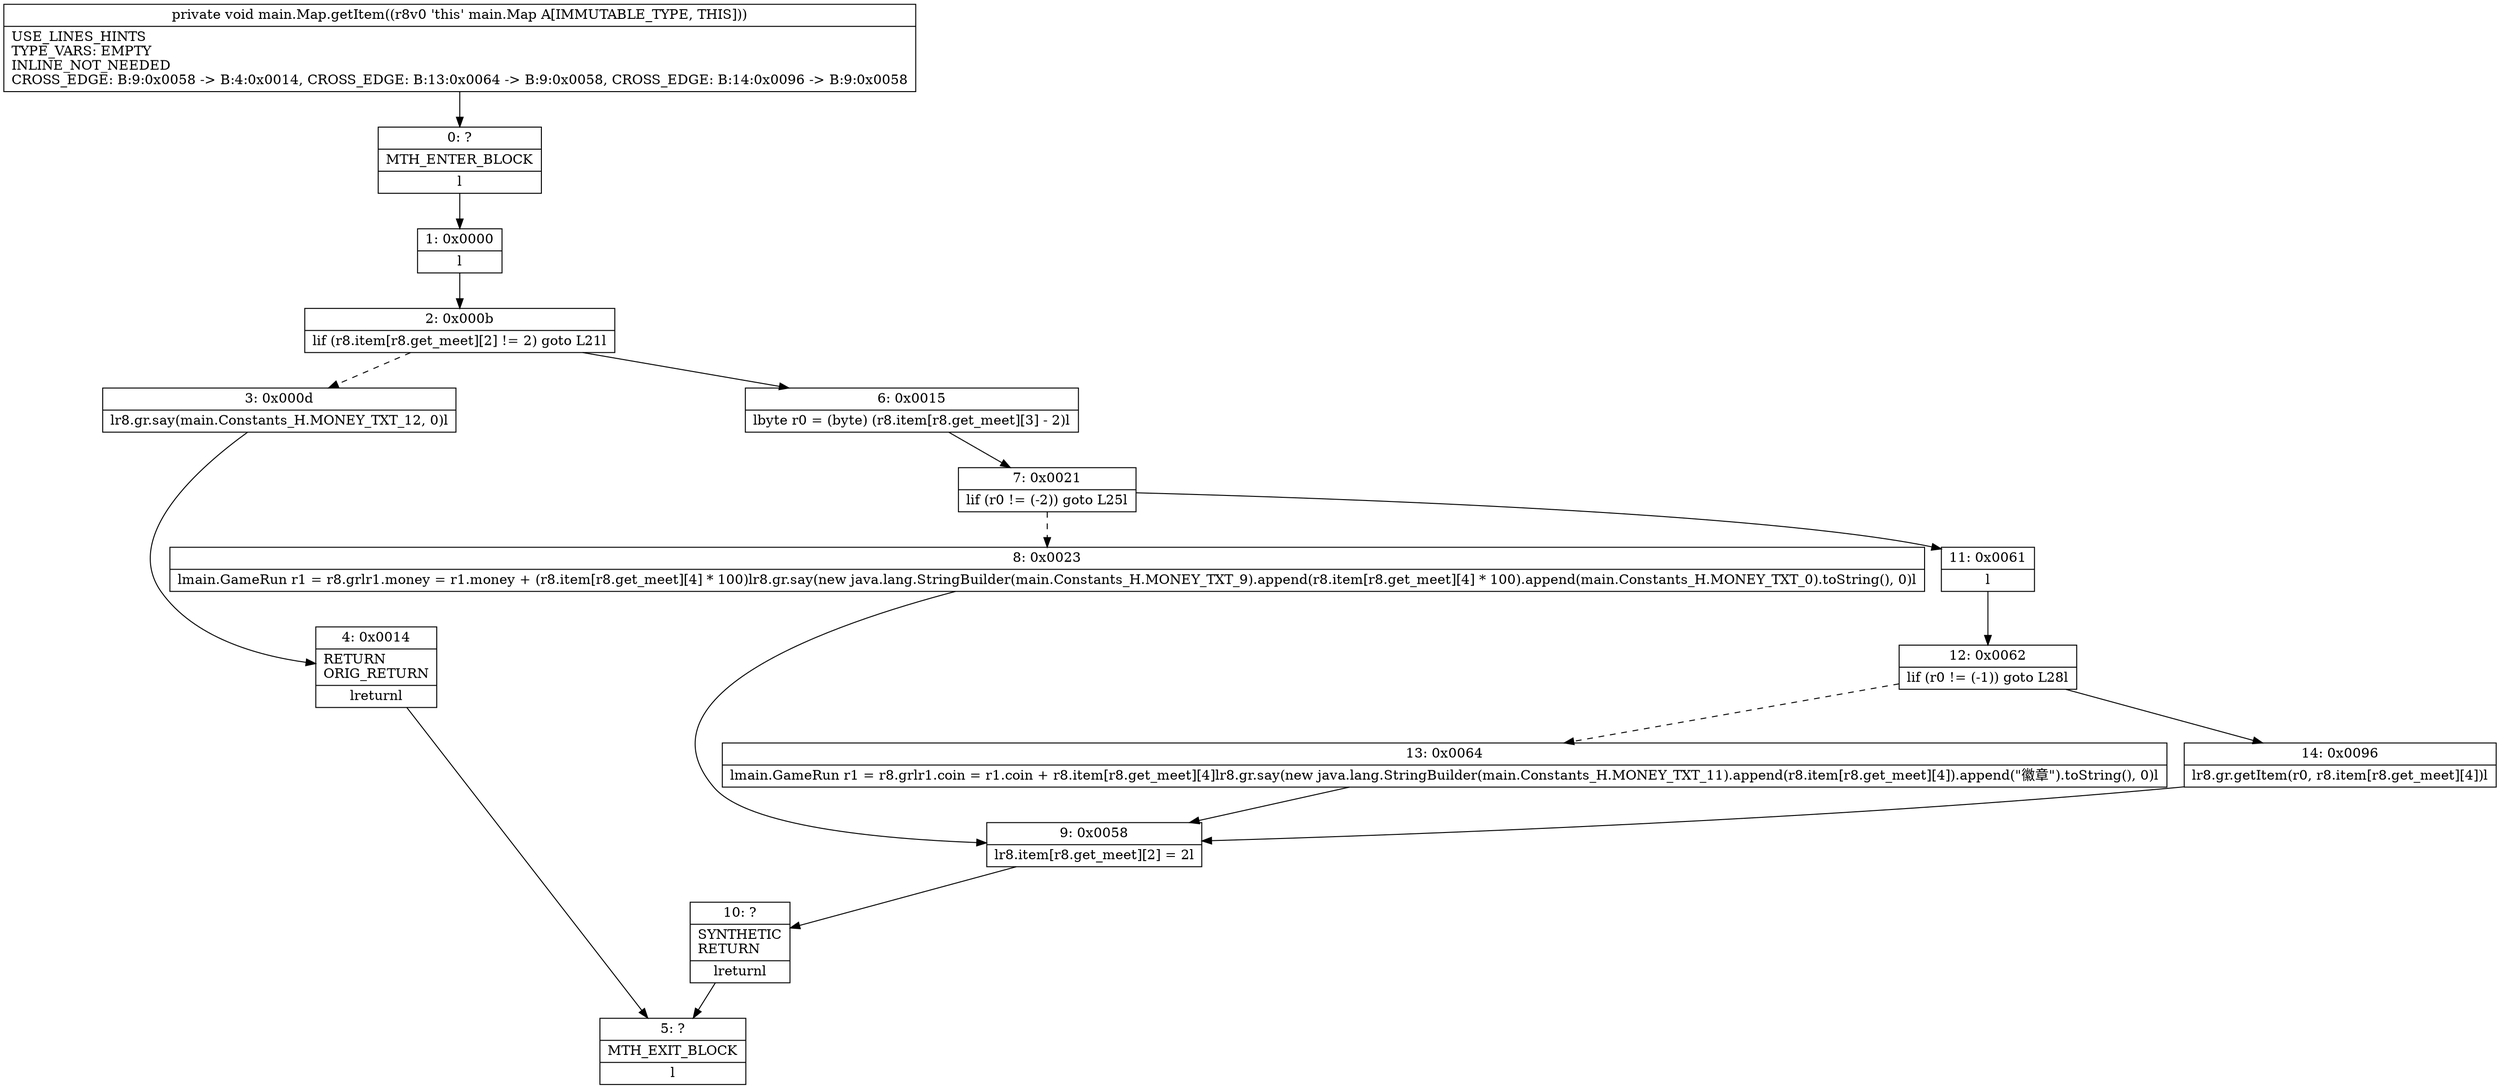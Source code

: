 digraph "CFG formain.Map.getItem()V" {
Node_0 [shape=record,label="{0\:\ ?|MTH_ENTER_BLOCK\l|l}"];
Node_1 [shape=record,label="{1\:\ 0x0000|l}"];
Node_2 [shape=record,label="{2\:\ 0x000b|lif (r8.item[r8.get_meet][2] != 2) goto L21l}"];
Node_3 [shape=record,label="{3\:\ 0x000d|lr8.gr.say(main.Constants_H.MONEY_TXT_12, 0)l}"];
Node_4 [shape=record,label="{4\:\ 0x0014|RETURN\lORIG_RETURN\l|lreturnl}"];
Node_5 [shape=record,label="{5\:\ ?|MTH_EXIT_BLOCK\l|l}"];
Node_6 [shape=record,label="{6\:\ 0x0015|lbyte r0 = (byte) (r8.item[r8.get_meet][3] \- 2)l}"];
Node_7 [shape=record,label="{7\:\ 0x0021|lif (r0 != (\-2)) goto L25l}"];
Node_8 [shape=record,label="{8\:\ 0x0023|lmain.GameRun r1 = r8.grlr1.money = r1.money + (r8.item[r8.get_meet][4] * 100)lr8.gr.say(new java.lang.StringBuilder(main.Constants_H.MONEY_TXT_9).append(r8.item[r8.get_meet][4] * 100).append(main.Constants_H.MONEY_TXT_0).toString(), 0)l}"];
Node_9 [shape=record,label="{9\:\ 0x0058|lr8.item[r8.get_meet][2] = 2l}"];
Node_10 [shape=record,label="{10\:\ ?|SYNTHETIC\lRETURN\l|lreturnl}"];
Node_11 [shape=record,label="{11\:\ 0x0061|l}"];
Node_12 [shape=record,label="{12\:\ 0x0062|lif (r0 != (\-1)) goto L28l}"];
Node_13 [shape=record,label="{13\:\ 0x0064|lmain.GameRun r1 = r8.grlr1.coin = r1.coin + r8.item[r8.get_meet][4]lr8.gr.say(new java.lang.StringBuilder(main.Constants_H.MONEY_TXT_11).append(r8.item[r8.get_meet][4]).append(\"徽章\").toString(), 0)l}"];
Node_14 [shape=record,label="{14\:\ 0x0096|lr8.gr.getItem(r0, r8.item[r8.get_meet][4])l}"];
MethodNode[shape=record,label="{private void main.Map.getItem((r8v0 'this' main.Map A[IMMUTABLE_TYPE, THIS]))  | USE_LINES_HINTS\lTYPE_VARS: EMPTY\lINLINE_NOT_NEEDED\lCROSS_EDGE: B:9:0x0058 \-\> B:4:0x0014, CROSS_EDGE: B:13:0x0064 \-\> B:9:0x0058, CROSS_EDGE: B:14:0x0096 \-\> B:9:0x0058\l}"];
MethodNode -> Node_0;
Node_0 -> Node_1;
Node_1 -> Node_2;
Node_2 -> Node_3[style=dashed];
Node_2 -> Node_6;
Node_3 -> Node_4;
Node_4 -> Node_5;
Node_6 -> Node_7;
Node_7 -> Node_8[style=dashed];
Node_7 -> Node_11;
Node_8 -> Node_9;
Node_9 -> Node_10;
Node_10 -> Node_5;
Node_11 -> Node_12;
Node_12 -> Node_13[style=dashed];
Node_12 -> Node_14;
Node_13 -> Node_9;
Node_14 -> Node_9;
}

